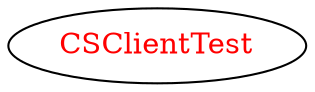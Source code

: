digraph dependencyGraph {
 concentrate=true;
 ranksep="2.0";
 rankdir="LR"; 
 splines="ortho";
"CSClientTest" [fontcolor="red"];
}